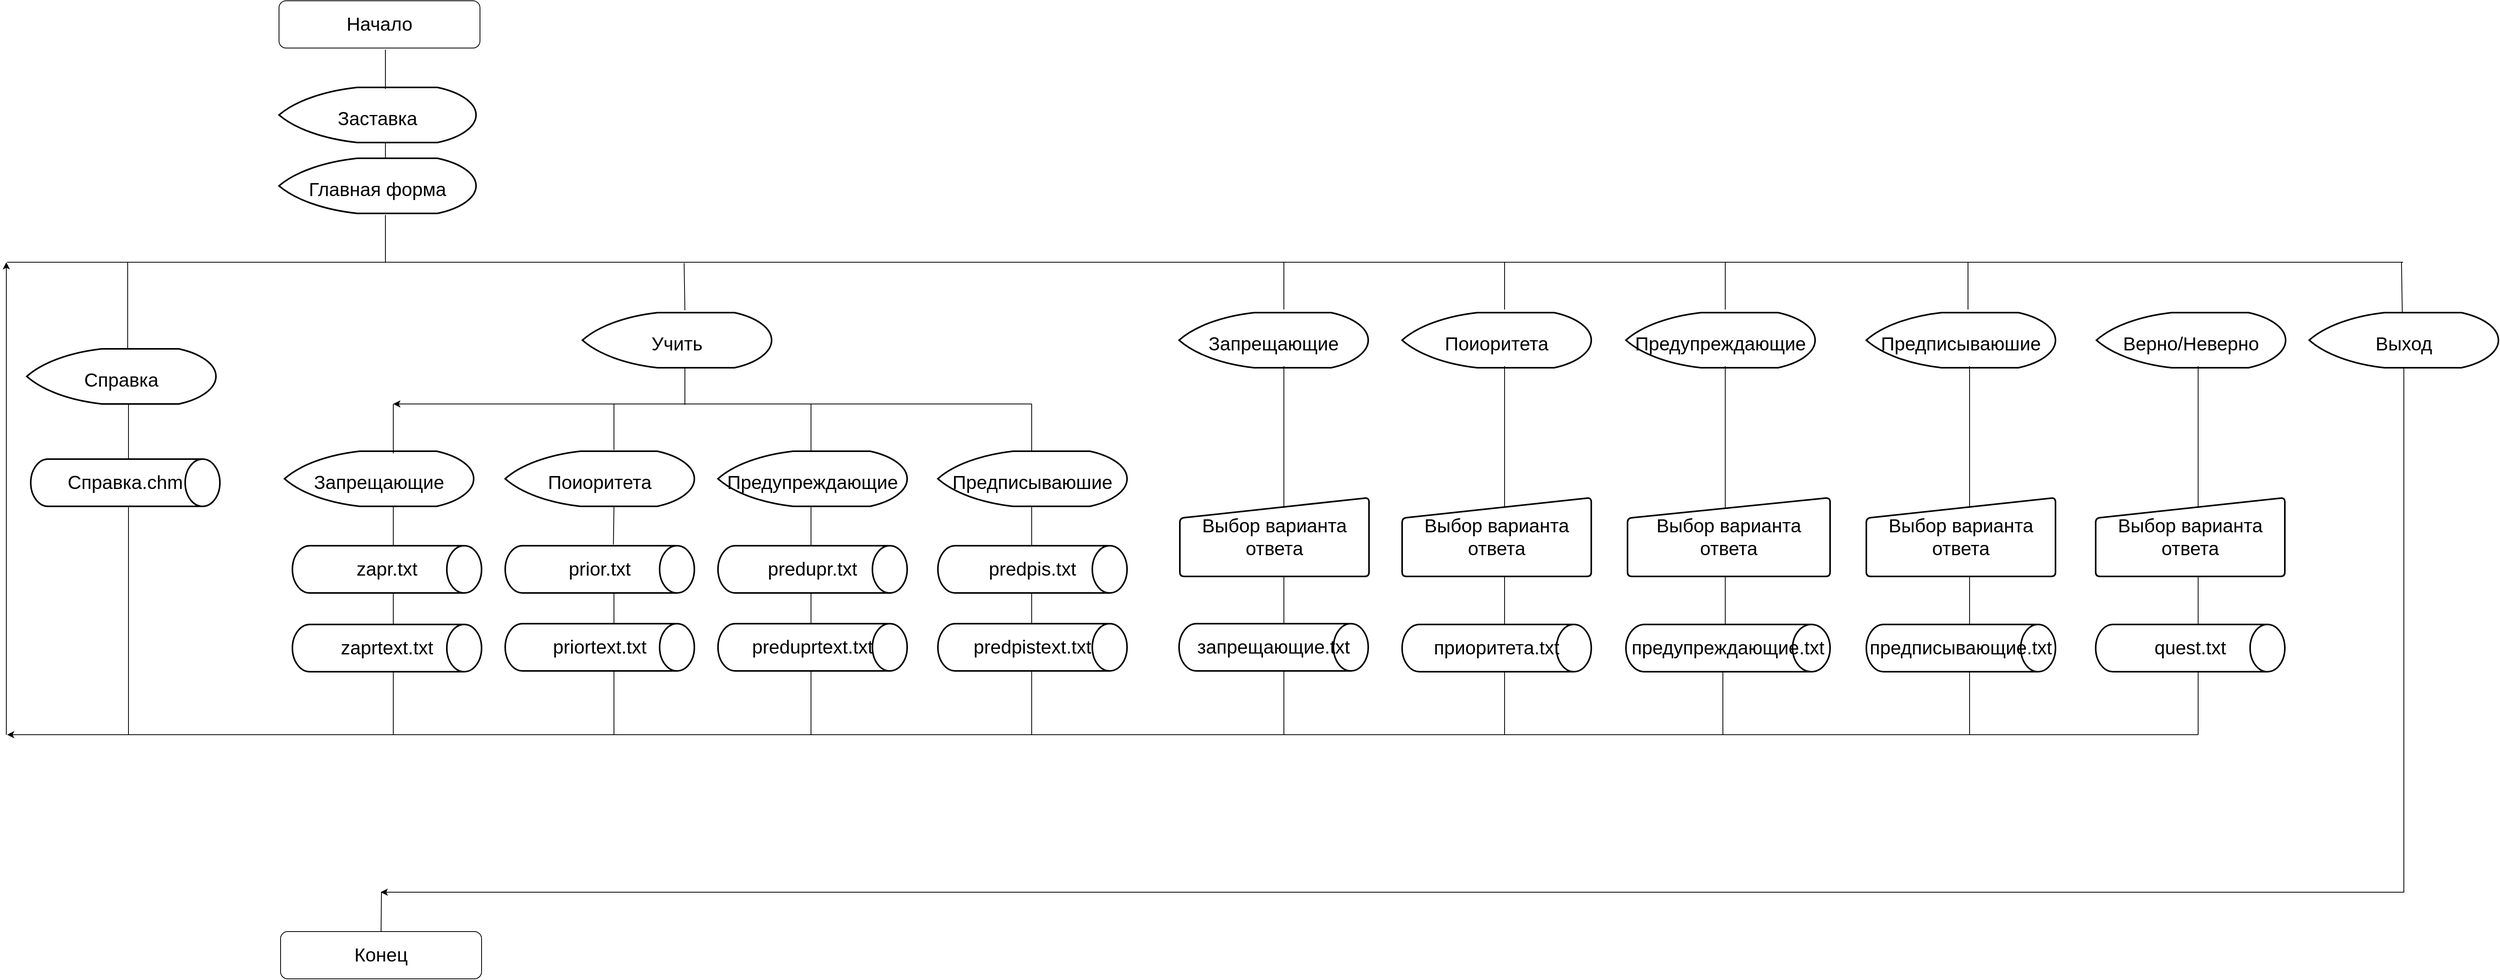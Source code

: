 <mxfile version="20.8.16" type="device"><diagram name="Страница 1" id="zWsyZcrWrJW0m-km4UFk"><mxGraphModel dx="4080" dy="1984" grid="1" gridSize="10" guides="0" tooltips="1" connect="1" arrows="0" fold="1" page="1" pageScale="1" pageWidth="3300" pageHeight="2339" math="0" shadow="0"><root><mxCell id="0"/><mxCell id="1" parent="0"/><mxCell id="wZTyy6_Kpn5L0FNh4nPG-3" value="&lt;span style=&quot;font-size: 24px;&quot;&gt;Предупреждающие&lt;/span&gt;" style="strokeWidth=2;html=1;shape=mxgraph.flowchart.display;whiteSpace=wrap;fontSize=36;" parent="1" vertex="1"><mxGeometry x="962" y="760" width="240" height="70" as="geometry"/></mxCell><mxCell id="wZTyy6_Kpn5L0FNh4nPG-4" value="&lt;span style=&quot;font-size: 24px;&quot;&gt;Справка&lt;/span&gt;" style="strokeWidth=2;html=1;shape=mxgraph.flowchart.display;whiteSpace=wrap;fontSize=36;" parent="1" vertex="1"><mxGeometry x="85" y="630" width="240" height="70" as="geometry"/></mxCell><mxCell id="wZTyy6_Kpn5L0FNh4nPG-5" value="&lt;span style=&quot;font-size: 24px;&quot;&gt;Учить&lt;/span&gt;" style="strokeWidth=2;html=1;shape=mxgraph.flowchart.display;whiteSpace=wrap;fontSize=36;" parent="1" vertex="1"><mxGeometry x="790" y="584" width="240" height="70" as="geometry"/></mxCell><mxCell id="wZTyy6_Kpn5L0FNh4nPG-6" value="&lt;span style=&quot;font-size: 24px;&quot;&gt;Запрещающие&lt;/span&gt;" style="strokeWidth=2;html=1;shape=mxgraph.flowchart.display;whiteSpace=wrap;fontSize=36;" parent="1" vertex="1"><mxGeometry x="412" y="760" width="240" height="70" as="geometry"/></mxCell><mxCell id="wZTyy6_Kpn5L0FNh4nPG-7" value="&lt;font style=&quot;font-size: 24px;&quot;&gt;Главная форма&lt;/font&gt;" style="strokeWidth=2;html=1;shape=mxgraph.flowchart.display;whiteSpace=wrap;fontSize=36;" parent="1" vertex="1"><mxGeometry x="405" y="388" width="250" height="70" as="geometry"/></mxCell><mxCell id="wZTyy6_Kpn5L0FNh4nPG-8" value="&lt;span style=&quot;font-size: 24px;&quot;&gt;Поиоритета&lt;/span&gt;" style="strokeWidth=2;html=1;shape=mxgraph.flowchart.display;whiteSpace=wrap;fontSize=36;" parent="1" vertex="1"><mxGeometry x="692" y="760" width="240" height="70" as="geometry"/></mxCell><mxCell id="wZTyy6_Kpn5L0FNh4nPG-10" value="&lt;span style=&quot;font-size: 24px;&quot;&gt;Предписываюшие&lt;/span&gt;" style="strokeWidth=2;html=1;shape=mxgraph.flowchart.display;whiteSpace=wrap;fontSize=36;" parent="1" vertex="1"><mxGeometry x="1241" y="760" width="240" height="70" as="geometry"/></mxCell><mxCell id="wZTyy6_Kpn5L0FNh4nPG-11" value="prior.txt" style="strokeWidth=2;html=1;shape=mxgraph.flowchart.direct_data;whiteSpace=wrap;fontSize=24;" parent="1" vertex="1"><mxGeometry x="692" y="880" width="240" height="60" as="geometry"/></mxCell><mxCell id="wZTyy6_Kpn5L0FNh4nPG-13" value="Справка.chm" style="strokeWidth=2;html=1;shape=mxgraph.flowchart.direct_data;whiteSpace=wrap;fontSize=24;" parent="1" vertex="1"><mxGeometry x="90" y="770" width="240" height="60" as="geometry"/></mxCell><mxCell id="wZTyy6_Kpn5L0FNh4nPG-16" value="zaprtext.txt" style="strokeWidth=2;html=1;shape=mxgraph.flowchart.direct_data;whiteSpace=wrap;fontSize=24;" parent="1" vertex="1"><mxGeometry x="422" y="980" width="240" height="60" as="geometry"/></mxCell><mxCell id="wZTyy6_Kpn5L0FNh4nPG-17" value="preduprtext.txt" style="strokeWidth=2;html=1;shape=mxgraph.flowchart.direct_data;whiteSpace=wrap;fontSize=24;" parent="1" vertex="1"><mxGeometry x="962" y="979" width="240" height="60" as="geometry"/></mxCell><mxCell id="wZTyy6_Kpn5L0FNh4nPG-18" value="predupr.txt" style="strokeWidth=2;html=1;shape=mxgraph.flowchart.direct_data;whiteSpace=wrap;fontSize=24;" parent="1" vertex="1"><mxGeometry x="962" y="880" width="240" height="60" as="geometry"/></mxCell><mxCell id="wZTyy6_Kpn5L0FNh4nPG-19" value="priortext.txt" style="strokeWidth=2;html=1;shape=mxgraph.flowchart.direct_data;whiteSpace=wrap;fontSize=24;" parent="1" vertex="1"><mxGeometry x="692" y="979" width="240" height="60" as="geometry"/></mxCell><mxCell id="wZTyy6_Kpn5L0FNh4nPG-20" value="predpistext.txt" style="strokeWidth=2;html=1;shape=mxgraph.flowchart.direct_data;whiteSpace=wrap;fontSize=24;" parent="1" vertex="1"><mxGeometry x="1241" y="979" width="240" height="60" as="geometry"/></mxCell><mxCell id="wZTyy6_Kpn5L0FNh4nPG-21" value="predpis.txt" style="strokeWidth=2;html=1;shape=mxgraph.flowchart.direct_data;whiteSpace=wrap;fontSize=24;" parent="1" vertex="1"><mxGeometry x="1241" y="880" width="240" height="60" as="geometry"/></mxCell><mxCell id="wZTyy6_Kpn5L0FNh4nPG-39" value="&lt;span style=&quot;font-size: 24px;&quot;&gt;Предупреждающие&lt;/span&gt;" style="strokeWidth=2;html=1;shape=mxgraph.flowchart.display;whiteSpace=wrap;fontSize=36;" parent="1" vertex="1"><mxGeometry x="2114" y="584" width="240" height="70" as="geometry"/></mxCell><mxCell id="wZTyy6_Kpn5L0FNh4nPG-40" value="&lt;span style=&quot;font-size: 24px;&quot;&gt;Запрещающие&lt;/span&gt;" style="strokeWidth=2;html=1;shape=mxgraph.flowchart.display;whiteSpace=wrap;fontSize=36;" parent="1" vertex="1"><mxGeometry x="1547" y="584" width="240" height="70" as="geometry"/></mxCell><mxCell id="wZTyy6_Kpn5L0FNh4nPG-41" value="&lt;span style=&quot;font-size: 24px;&quot;&gt;Поиоритета&lt;/span&gt;" style="strokeWidth=2;html=1;shape=mxgraph.flowchart.display;whiteSpace=wrap;fontSize=36;" parent="1" vertex="1"><mxGeometry x="1830" y="584" width="240" height="70" as="geometry"/></mxCell><mxCell id="wZTyy6_Kpn5L0FNh4nPG-42" value="&lt;span style=&quot;font-size: 24px;&quot;&gt;Предписываюшие&lt;/span&gt;" style="strokeWidth=2;html=1;shape=mxgraph.flowchart.display;whiteSpace=wrap;fontSize=36;" parent="1" vertex="1"><mxGeometry x="2419" y="584" width="240" height="70" as="geometry"/></mxCell><mxCell id="wZTyy6_Kpn5L0FNh4nPG-43" value="приоритета.txt" style="strokeWidth=2;html=1;shape=mxgraph.flowchart.direct_data;whiteSpace=wrap;fontSize=24;" parent="1" vertex="1"><mxGeometry x="1830" y="980" width="240" height="60" as="geometry"/></mxCell><mxCell id="wZTyy6_Kpn5L0FNh4nPG-44" value="запрещающие.txt" style="strokeWidth=2;html=1;shape=mxgraph.flowchart.direct_data;whiteSpace=wrap;fontSize=24;" parent="1" vertex="1"><mxGeometry x="1547" y="979" width="240" height="60" as="geometry"/></mxCell><mxCell id="wZTyy6_Kpn5L0FNh4nPG-45" value="предупреждающие.txt" style="strokeWidth=2;html=1;shape=mxgraph.flowchart.direct_data;whiteSpace=wrap;fontSize=24;" parent="1" vertex="1"><mxGeometry x="2114" y="980" width="259" height="60" as="geometry"/></mxCell><mxCell id="wZTyy6_Kpn5L0FNh4nPG-46" value="предписывающие.txt" style="strokeWidth=2;html=1;shape=mxgraph.flowchart.direct_data;whiteSpace=wrap;fontSize=24;" parent="1" vertex="1"><mxGeometry x="2419" y="980" width="240" height="60" as="geometry"/></mxCell><mxCell id="wZTyy6_Kpn5L0FNh4nPG-48" value="Выбор варианта ответа" style="html=1;strokeWidth=2;shape=manualInput;whiteSpace=wrap;rounded=1;size=26;arcSize=11;fontSize=24;" parent="1" vertex="1"><mxGeometry x="1548" y="819" width="240" height="100" as="geometry"/></mxCell><mxCell id="wZTyy6_Kpn5L0FNh4nPG-49" value="Выбор варианта ответа" style="html=1;strokeWidth=2;shape=manualInput;whiteSpace=wrap;rounded=1;size=26;arcSize=11;fontSize=24;" parent="1" vertex="1"><mxGeometry x="1830" y="819" width="240" height="100" as="geometry"/></mxCell><mxCell id="wZTyy6_Kpn5L0FNh4nPG-50" value="Выбор варианта ответа" style="html=1;strokeWidth=2;shape=manualInput;whiteSpace=wrap;rounded=1;size=26;arcSize=11;fontSize=24;" parent="1" vertex="1"><mxGeometry x="2116" y="819" width="257" height="100" as="geometry"/></mxCell><mxCell id="wZTyy6_Kpn5L0FNh4nPG-51" value="Выбор варианта ответа" style="html=1;strokeWidth=2;shape=manualInput;whiteSpace=wrap;rounded=1;size=26;arcSize=11;fontSize=24;" parent="1" vertex="1"><mxGeometry x="2419" y="819" width="240" height="100" as="geometry"/></mxCell><mxCell id="wZTyy6_Kpn5L0FNh4nPG-52" value="&lt;span style=&quot;font-size: 24px;&quot;&gt;Заставка&lt;/span&gt;" style="strokeWidth=2;html=1;shape=mxgraph.flowchart.display;whiteSpace=wrap;fontSize=36;" parent="1" vertex="1"><mxGeometry x="405" y="298" width="250" height="70" as="geometry"/></mxCell><mxCell id="wZTyy6_Kpn5L0FNh4nPG-54" value="&lt;span style=&quot;font-size: 24px;&quot;&gt;Верно/Неверно&lt;/span&gt;" style="strokeWidth=2;html=1;shape=mxgraph.flowchart.display;whiteSpace=wrap;fontSize=36;" parent="1" vertex="1"><mxGeometry x="2711" y="584" width="240" height="70" as="geometry"/></mxCell><mxCell id="wZTyy6_Kpn5L0FNh4nPG-59" style="edgeStyle=orthogonalEdgeStyle;rounded=0;orthogonalLoop=1;jettySize=auto;html=1;exitX=0.5;exitY=1;exitDx=0;exitDy=0;exitPerimeter=0;fontSize=24;" parent="1" source="wZTyy6_Kpn5L0FNh4nPG-55" edge="1"><mxGeometry relative="1" as="geometry"><mxPoint x="534" y="1320" as="targetPoint"/><Array as="points"><mxPoint x="3101" y="1320"/><mxPoint x="534" y="1320"/></Array></mxGeometry></mxCell><mxCell id="wZTyy6_Kpn5L0FNh4nPG-55" value="&lt;span style=&quot;font-size: 24px;&quot;&gt;Выход&lt;/span&gt;" style="strokeWidth=2;html=1;shape=mxgraph.flowchart.display;whiteSpace=wrap;fontSize=36;" parent="1" vertex="1"><mxGeometry x="2981" y="584" width="240" height="70" as="geometry"/></mxCell><mxCell id="wZTyy6_Kpn5L0FNh4nPG-57" value="Начало" style="rounded=1;whiteSpace=wrap;html=1;fontSize=24;" parent="1" vertex="1"><mxGeometry x="405" y="188" width="255" height="60" as="geometry"/></mxCell><mxCell id="wZTyy6_Kpn5L0FNh4nPG-58" value="Конец" style="rounded=1;whiteSpace=wrap;html=1;fontSize=24;" parent="1" vertex="1"><mxGeometry x="407" y="1370" width="255" height="60" as="geometry"/></mxCell><mxCell id="wZTyy6_Kpn5L0FNh4nPG-84" value="quest.txt" style="strokeWidth=2;html=1;shape=mxgraph.flowchart.direct_data;whiteSpace=wrap;fontSize=24;" parent="1" vertex="1"><mxGeometry x="2710" y="980" width="240" height="60" as="geometry"/></mxCell><mxCell id="wZTyy6_Kpn5L0FNh4nPG-85" value="Выбор варианта ответа" style="html=1;strokeWidth=2;shape=manualInput;whiteSpace=wrap;rounded=1;size=26;arcSize=11;fontSize=24;" parent="1" vertex="1"><mxGeometry x="2710" y="819" width="240" height="100" as="geometry"/></mxCell><mxCell id="wZTyy6_Kpn5L0FNh4nPG-88" value="zapr.txt" style="strokeWidth=2;html=1;shape=mxgraph.flowchart.direct_data;whiteSpace=wrap;fontSize=24;" parent="1" vertex="1"><mxGeometry x="422" y="880" width="240" height="60" as="geometry"/></mxCell><mxCell id="wZTyy6_Kpn5L0FNh4nPG-92" value="" style="endArrow=none;html=1;rounded=0;" parent="1" edge="1"><mxGeometry width="50" height="50" relative="1" as="geometry"><mxPoint x="60" y="520" as="sourcePoint"/><mxPoint x="3100" y="520" as="targetPoint"/></mxGeometry></mxCell><mxCell id="wZTyy6_Kpn5L0FNh4nPG-93" value="" style="endArrow=none;html=1;rounded=0;" parent="1" edge="1"><mxGeometry width="50" height="50" relative="1" as="geometry"><mxPoint x="540" y="520" as="sourcePoint"/><mxPoint x="540" y="460" as="targetPoint"/></mxGeometry></mxCell><mxCell id="wZTyy6_Kpn5L0FNh4nPG-94" value="" style="endArrow=none;html=1;rounded=0;" parent="1" edge="1"><mxGeometry width="50" height="50" relative="1" as="geometry"><mxPoint x="540" y="387" as="sourcePoint"/><mxPoint x="540" y="367" as="targetPoint"/></mxGeometry></mxCell><mxCell id="wZTyy6_Kpn5L0FNh4nPG-95" value="" style="endArrow=none;html=1;rounded=0;" parent="1" edge="1"><mxGeometry width="50" height="50" relative="1" as="geometry"><mxPoint x="540" y="300" as="sourcePoint"/><mxPoint x="540" y="250" as="targetPoint"/></mxGeometry></mxCell><mxCell id="wZTyy6_Kpn5L0FNh4nPG-96" value="" style="endArrow=none;html=1;rounded=0;" parent="1" edge="1"><mxGeometry width="50" height="50" relative="1" as="geometry"><mxPoint x="214" y="770" as="sourcePoint"/><mxPoint x="214" y="700" as="targetPoint"/></mxGeometry></mxCell><mxCell id="wZTyy6_Kpn5L0FNh4nPG-98" value="" style="endArrow=none;html=1;rounded=0;" parent="1" edge="1"><mxGeometry width="50" height="50" relative="1" as="geometry"><mxPoint x="214" y="1120" as="sourcePoint"/><mxPoint x="214" y="830" as="targetPoint"/></mxGeometry></mxCell><mxCell id="wZTyy6_Kpn5L0FNh4nPG-99" value="" style="endArrow=classic;html=1;rounded=0;" parent="1" edge="1"><mxGeometry width="50" height="50" relative="1" as="geometry"><mxPoint x="2840" y="1120" as="sourcePoint"/><mxPoint x="60" y="1120" as="targetPoint"/></mxGeometry></mxCell><mxCell id="wZTyy6_Kpn5L0FNh4nPG-100" value="" style="endArrow=classic;html=1;rounded=0;" parent="1" edge="1"><mxGeometry width="50" height="50" relative="1" as="geometry"><mxPoint x="59" y="1120" as="sourcePoint"/><mxPoint x="59" y="520" as="targetPoint"/></mxGeometry></mxCell><mxCell id="wZTyy6_Kpn5L0FNh4nPG-101" value="" style="endArrow=none;html=1;rounded=0;" parent="1" edge="1"><mxGeometry width="50" height="50" relative="1" as="geometry"><mxPoint x="920" y="581" as="sourcePoint"/><mxPoint x="919" y="521" as="targetPoint"/></mxGeometry></mxCell><mxCell id="wZTyy6_Kpn5L0FNh4nPG-103" value="" style="endArrow=none;html=1;rounded=0;exitX=0.575;exitY=-0.024;exitDx=0;exitDy=0;exitPerimeter=0;" parent="1" source="wZTyy6_Kpn5L0FNh4nPG-8" edge="1"><mxGeometry width="50" height="50" relative="1" as="geometry"><mxPoint x="780" y="750" as="sourcePoint"/><mxPoint x="830" y="700" as="targetPoint"/></mxGeometry></mxCell><mxCell id="wZTyy6_Kpn5L0FNh4nPG-104" value="" style="endArrow=none;html=1;rounded=0;exitX=0.575;exitY=0.04;exitDx=0;exitDy=0;exitPerimeter=0;" parent="1" source="wZTyy6_Kpn5L0FNh4nPG-6" edge="1"><mxGeometry width="50" height="50" relative="1" as="geometry"><mxPoint x="500" y="750" as="sourcePoint"/><mxPoint x="550" y="700" as="targetPoint"/></mxGeometry></mxCell><mxCell id="wZTyy6_Kpn5L0FNh4nPG-105" value="" style="endArrow=none;html=1;rounded=0;" parent="1" edge="1"><mxGeometry width="50" height="50" relative="1" as="geometry"><mxPoint x="1080" y="760" as="sourcePoint"/><mxPoint x="1080" y="700" as="targetPoint"/></mxGeometry></mxCell><mxCell id="wZTyy6_Kpn5L0FNh4nPG-106" value="" style="endArrow=none;html=1;rounded=0;" parent="1" edge="1"><mxGeometry width="50" height="50" relative="1" as="geometry"><mxPoint x="1360" y="760" as="sourcePoint"/><mxPoint x="1360" y="700" as="targetPoint"/></mxGeometry></mxCell><mxCell id="wZTyy6_Kpn5L0FNh4nPG-107" value="" style="endArrow=none;html=1;rounded=0;" parent="1" edge="1"><mxGeometry width="50" height="50" relative="1" as="geometry"><mxPoint x="920" y="701" as="sourcePoint"/><mxPoint x="920" y="653" as="targetPoint"/></mxGeometry></mxCell><mxCell id="wZTyy6_Kpn5L0FNh4nPG-108" value="" style="endArrow=none;html=1;rounded=0;exitX=0.554;exitY=-0.057;exitDx=0;exitDy=0;exitPerimeter=0;" parent="1" source="wZTyy6_Kpn5L0FNh4nPG-40" edge="1"><mxGeometry width="50" height="50" relative="1" as="geometry"><mxPoint x="1630" y="570" as="sourcePoint"/><mxPoint x="1680" y="520" as="targetPoint"/></mxGeometry></mxCell><mxCell id="wZTyy6_Kpn5L0FNh4nPG-109" value="" style="endArrow=none;html=1;rounded=0;" parent="1" edge="1"><mxGeometry width="50" height="50" relative="1" as="geometry"><mxPoint x="1960" y="580" as="sourcePoint"/><mxPoint x="1960" y="520" as="targetPoint"/></mxGeometry></mxCell><mxCell id="wZTyy6_Kpn5L0FNh4nPG-110" value="" style="endArrow=none;html=1;rounded=0;" parent="1" edge="1"><mxGeometry width="50" height="50" relative="1" as="geometry"><mxPoint x="2240" y="580" as="sourcePoint"/><mxPoint x="2240" y="520" as="targetPoint"/></mxGeometry></mxCell><mxCell id="wZTyy6_Kpn5L0FNh4nPG-111" value="" style="endArrow=none;html=1;rounded=0;" parent="1" edge="1"><mxGeometry width="50" height="50" relative="1" as="geometry"><mxPoint x="2548" y="580" as="sourcePoint"/><mxPoint x="2548" y="520" as="targetPoint"/></mxGeometry></mxCell><mxCell id="wZTyy6_Kpn5L0FNh4nPG-112" value="" style="endArrow=none;html=1;rounded=0;exitX=0.5;exitY=0;exitDx=0;exitDy=0;exitPerimeter=0;" parent="1" edge="1"><mxGeometry width="50" height="50" relative="1" as="geometry"><mxPoint x="3099" y="584" as="sourcePoint"/><mxPoint x="3098" y="520" as="targetPoint"/></mxGeometry></mxCell><mxCell id="wZTyy6_Kpn5L0FNh4nPG-113" value="" style="endArrow=none;html=1;rounded=0;exitX=0.5;exitY=0;exitDx=0;exitDy=0;" parent="1" source="wZTyy6_Kpn5L0FNh4nPG-58" edge="1"><mxGeometry width="50" height="50" relative="1" as="geometry"><mxPoint x="490" y="1370" as="sourcePoint"/><mxPoint x="535" y="1320" as="targetPoint"/></mxGeometry></mxCell><mxCell id="wZTyy6_Kpn5L0FNh4nPG-114" value="" style="endArrow=none;html=1;rounded=0;" parent="1" edge="1"><mxGeometry width="50" height="50" relative="1" as="geometry"><mxPoint x="550" y="880" as="sourcePoint"/><mxPoint x="550" y="830" as="targetPoint"/></mxGeometry></mxCell><mxCell id="wZTyy6_Kpn5L0FNh4nPG-115" value="" style="endArrow=none;html=1;rounded=0;" parent="1" edge="1"><mxGeometry width="50" height="50" relative="1" as="geometry"><mxPoint x="550" y="980" as="sourcePoint"/><mxPoint x="550" y="940" as="targetPoint"/></mxGeometry></mxCell><mxCell id="wZTyy6_Kpn5L0FNh4nPG-116" value="" style="endArrow=none;html=1;rounded=0;exitX=0.572;exitY=-0.025;exitDx=0;exitDy=0;exitPerimeter=0;" parent="1" source="wZTyy6_Kpn5L0FNh4nPG-11" edge="1"><mxGeometry width="50" height="50" relative="1" as="geometry"><mxPoint x="780" y="880" as="sourcePoint"/><mxPoint x="830" y="830" as="targetPoint"/></mxGeometry></mxCell><mxCell id="wZTyy6_Kpn5L0FNh4nPG-117" value="" style="endArrow=none;html=1;rounded=0;" parent="1" edge="1"><mxGeometry width="50" height="50" relative="1" as="geometry"><mxPoint x="830" y="980" as="sourcePoint"/><mxPoint x="830" y="940" as="targetPoint"/></mxGeometry></mxCell><mxCell id="wZTyy6_Kpn5L0FNh4nPG-118" value="" style="endArrow=none;html=1;rounded=0;" parent="1" edge="1"><mxGeometry width="50" height="50" relative="1" as="geometry"><mxPoint x="1080" y="880" as="sourcePoint"/><mxPoint x="1080" y="830" as="targetPoint"/></mxGeometry></mxCell><mxCell id="wZTyy6_Kpn5L0FNh4nPG-119" value="" style="endArrow=none;html=1;rounded=0;" parent="1" edge="1"><mxGeometry width="50" height="50" relative="1" as="geometry"><mxPoint x="1080" y="980" as="sourcePoint"/><mxPoint x="1080" y="940" as="targetPoint"/></mxGeometry></mxCell><mxCell id="wZTyy6_Kpn5L0FNh4nPG-120" value="" style="endArrow=none;html=1;rounded=0;" parent="1" edge="1"><mxGeometry width="50" height="50" relative="1" as="geometry"><mxPoint x="1360" y="880" as="sourcePoint"/><mxPoint x="1360" y="830" as="targetPoint"/></mxGeometry></mxCell><mxCell id="wZTyy6_Kpn5L0FNh4nPG-121" value="" style="endArrow=none;html=1;rounded=0;" parent="1" edge="1"><mxGeometry width="50" height="50" relative="1" as="geometry"><mxPoint x="1360" y="980" as="sourcePoint"/><mxPoint x="1360" y="940" as="targetPoint"/></mxGeometry></mxCell><mxCell id="wZTyy6_Kpn5L0FNh4nPG-122" value="" style="endArrow=none;html=1;rounded=0;" parent="1" edge="1"><mxGeometry width="50" height="50" relative="1" as="geometry"><mxPoint x="1680" y="832" as="sourcePoint"/><mxPoint x="1680" y="652" as="targetPoint"/></mxGeometry></mxCell><mxCell id="wZTyy6_Kpn5L0FNh4nPG-123" value="" style="endArrow=none;html=1;rounded=0;" parent="1" edge="1"><mxGeometry width="50" height="50" relative="1" as="geometry"><mxPoint x="1960" y="832" as="sourcePoint"/><mxPoint x="1960" y="652" as="targetPoint"/></mxGeometry></mxCell><mxCell id="wZTyy6_Kpn5L0FNh4nPG-124" value="" style="endArrow=none;html=1;rounded=0;" parent="1" edge="1"><mxGeometry width="50" height="50" relative="1" as="geometry"><mxPoint x="2240" y="832" as="sourcePoint"/><mxPoint x="2240" y="652" as="targetPoint"/></mxGeometry></mxCell><mxCell id="wZTyy6_Kpn5L0FNh4nPG-125" value="" style="endArrow=none;html=1;rounded=0;" parent="1" edge="1"><mxGeometry width="50" height="50" relative="1" as="geometry"><mxPoint x="2550" y="832" as="sourcePoint"/><mxPoint x="2550" y="652" as="targetPoint"/></mxGeometry></mxCell><mxCell id="wZTyy6_Kpn5L0FNh4nPG-126" value="" style="endArrow=none;html=1;rounded=0;" parent="1" edge="1"><mxGeometry width="50" height="50" relative="1" as="geometry"><mxPoint x="2840" y="832" as="sourcePoint"/><mxPoint x="2840" y="652" as="targetPoint"/></mxGeometry></mxCell><mxCell id="wZTyy6_Kpn5L0FNh4nPG-127" value="" style="endArrow=none;html=1;rounded=0;" parent="1" edge="1"><mxGeometry width="50" height="50" relative="1" as="geometry"><mxPoint x="1680" y="980" as="sourcePoint"/><mxPoint x="1680" y="920" as="targetPoint"/></mxGeometry></mxCell><mxCell id="wZTyy6_Kpn5L0FNh4nPG-128" value="" style="endArrow=none;html=1;rounded=0;" parent="1" edge="1"><mxGeometry width="50" height="50" relative="1" as="geometry"><mxPoint x="1960" y="980" as="sourcePoint"/><mxPoint x="1960" y="920" as="targetPoint"/></mxGeometry></mxCell><mxCell id="wZTyy6_Kpn5L0FNh4nPG-129" value="" style="endArrow=none;html=1;rounded=0;" parent="1" edge="1"><mxGeometry width="50" height="50" relative="1" as="geometry"><mxPoint x="2240" y="980" as="sourcePoint"/><mxPoint x="2240" y="920" as="targetPoint"/></mxGeometry></mxCell><mxCell id="wZTyy6_Kpn5L0FNh4nPG-130" value="" style="endArrow=none;html=1;rounded=0;" parent="1" edge="1"><mxGeometry width="50" height="50" relative="1" as="geometry"><mxPoint x="2550" y="980" as="sourcePoint"/><mxPoint x="2550" y="920" as="targetPoint"/></mxGeometry></mxCell><mxCell id="wZTyy6_Kpn5L0FNh4nPG-131" value="" style="endArrow=none;html=1;rounded=0;" parent="1" edge="1"><mxGeometry width="50" height="50" relative="1" as="geometry"><mxPoint x="2840" y="980" as="sourcePoint"/><mxPoint x="2840" y="920" as="targetPoint"/></mxGeometry></mxCell><mxCell id="wZTyy6_Kpn5L0FNh4nPG-132" value="" style="endArrow=none;html=1;rounded=0;" parent="1" edge="1"><mxGeometry width="50" height="50" relative="1" as="geometry"><mxPoint x="550" y="1120" as="sourcePoint"/><mxPoint x="550" y="1040" as="targetPoint"/></mxGeometry></mxCell><mxCell id="wZTyy6_Kpn5L0FNh4nPG-133" value="" style="endArrow=none;html=1;rounded=0;" parent="1" edge="1"><mxGeometry width="50" height="50" relative="1" as="geometry"><mxPoint x="830" y="1120.0" as="sourcePoint"/><mxPoint x="830" y="1040.0" as="targetPoint"/></mxGeometry></mxCell><mxCell id="wZTyy6_Kpn5L0FNh4nPG-134" value="" style="endArrow=none;html=1;rounded=0;" parent="1" edge="1"><mxGeometry width="50" height="50" relative="1" as="geometry"><mxPoint x="1080" y="1120.0" as="sourcePoint"/><mxPoint x="1080" y="1040.0" as="targetPoint"/></mxGeometry></mxCell><mxCell id="wZTyy6_Kpn5L0FNh4nPG-135" value="" style="endArrow=none;html=1;rounded=0;" parent="1" edge="1"><mxGeometry width="50" height="50" relative="1" as="geometry"><mxPoint x="1360" y="1120.0" as="sourcePoint"/><mxPoint x="1360" y="1040.0" as="targetPoint"/></mxGeometry></mxCell><mxCell id="wZTyy6_Kpn5L0FNh4nPG-136" value="" style="endArrow=none;html=1;rounded=0;" parent="1" edge="1"><mxGeometry width="50" height="50" relative="1" as="geometry"><mxPoint x="1680" y="1120.0" as="sourcePoint"/><mxPoint x="1680" y="1040.0" as="targetPoint"/></mxGeometry></mxCell><mxCell id="wZTyy6_Kpn5L0FNh4nPG-137" value="" style="endArrow=none;html=1;rounded=0;" parent="1" edge="1"><mxGeometry width="50" height="50" relative="1" as="geometry"><mxPoint x="1960" y="1120.0" as="sourcePoint"/><mxPoint x="1960" y="1040.0" as="targetPoint"/></mxGeometry></mxCell><mxCell id="wZTyy6_Kpn5L0FNh4nPG-138" value="" style="endArrow=none;html=1;rounded=0;" parent="1" edge="1"><mxGeometry width="50" height="50" relative="1" as="geometry"><mxPoint x="2237" y="1120.0" as="sourcePoint"/><mxPoint x="2237" y="1040.0" as="targetPoint"/></mxGeometry></mxCell><mxCell id="wZTyy6_Kpn5L0FNh4nPG-139" value="" style="endArrow=none;html=1;rounded=0;" parent="1" edge="1"><mxGeometry width="50" height="50" relative="1" as="geometry"><mxPoint x="2550.0" y="1120.0" as="sourcePoint"/><mxPoint x="2550.0" y="1040.0" as="targetPoint"/></mxGeometry></mxCell><mxCell id="wZTyy6_Kpn5L0FNh4nPG-140" value="" style="endArrow=none;html=1;rounded=0;" parent="1" edge="1"><mxGeometry width="50" height="50" relative="1" as="geometry"><mxPoint x="2840.0" y="1120.0" as="sourcePoint"/><mxPoint x="2840.0" y="1040.0" as="targetPoint"/></mxGeometry></mxCell><mxCell id="wZTyy6_Kpn5L0FNh4nPG-142" value="" style="endArrow=classic;html=1;rounded=0;" parent="1" edge="1"><mxGeometry width="50" height="50" relative="1" as="geometry"><mxPoint x="1360" y="700" as="sourcePoint"/><mxPoint x="550" y="700" as="targetPoint"/></mxGeometry></mxCell><mxCell id="wsM91_M5-XUd9eWvz_7a-2" value="" style="endArrow=none;html=1;rounded=0;" edge="1" parent="1"><mxGeometry width="50" height="50" relative="1" as="geometry"><mxPoint x="213" y="630" as="sourcePoint"/><mxPoint x="213" y="520" as="targetPoint"/></mxGeometry></mxCell></root></mxGraphModel></diagram></mxfile>